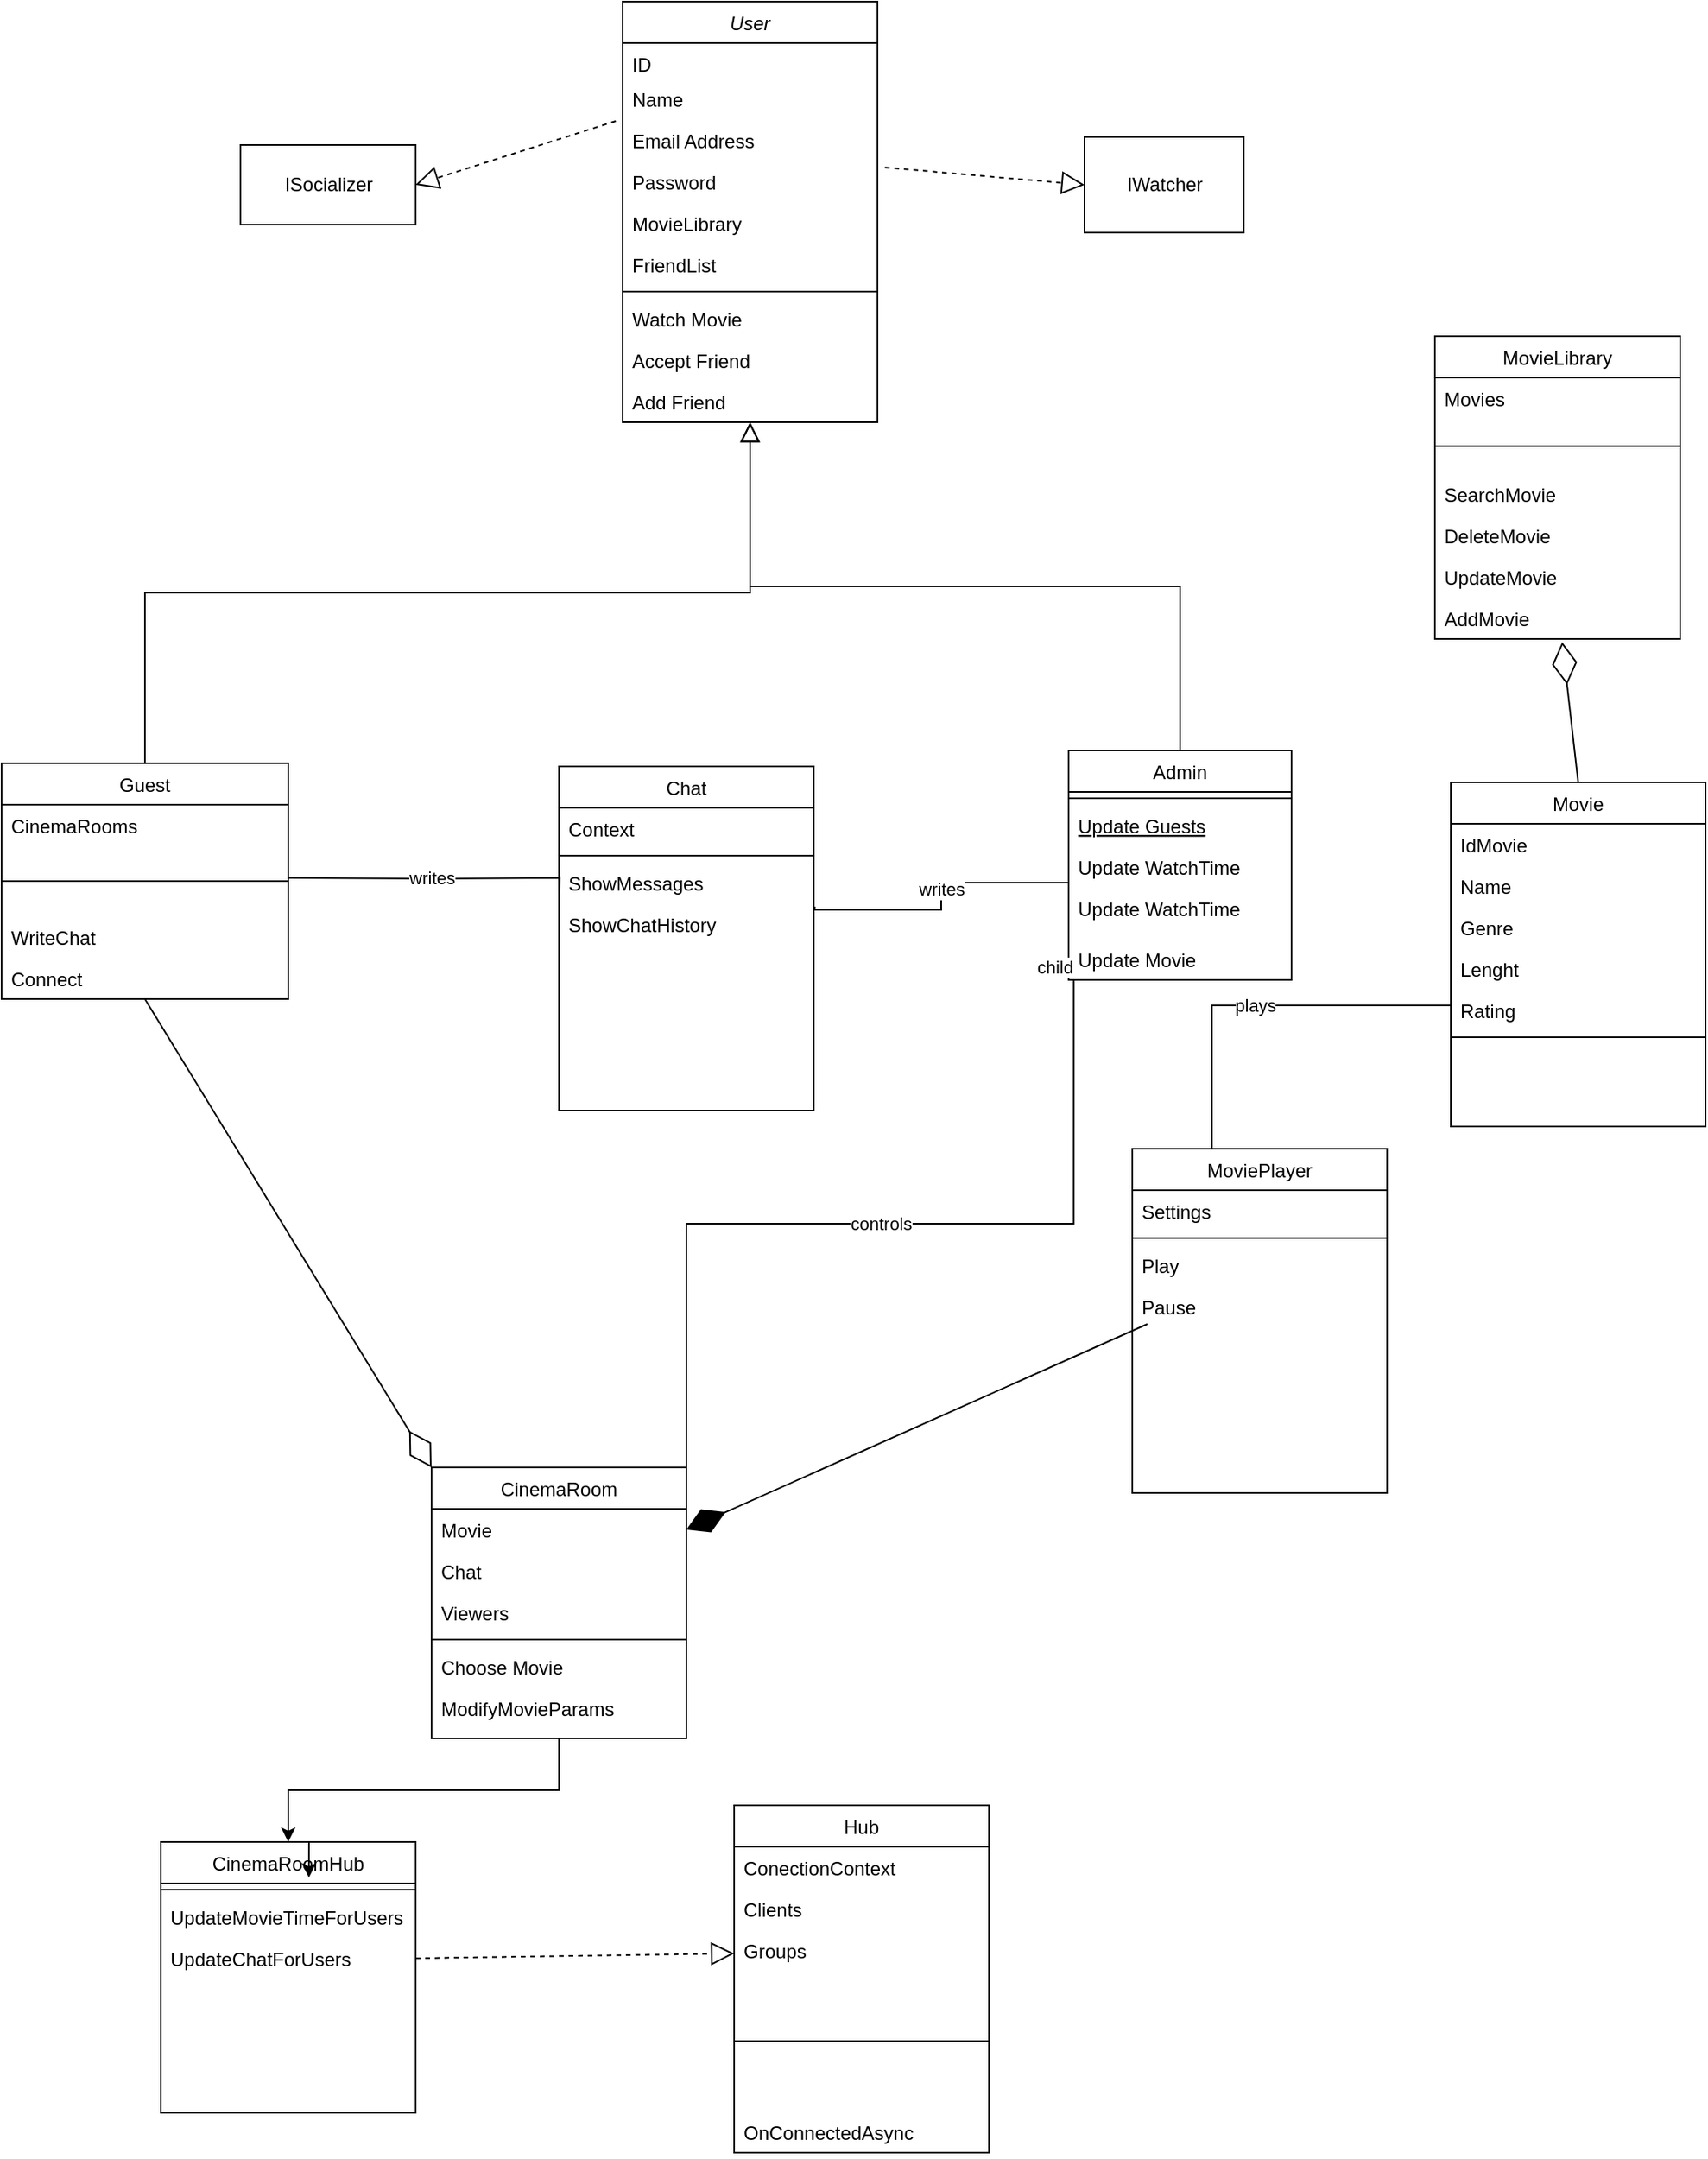 <mxfile version="20.5.1" type="github">
  <diagram id="C5RBs43oDa-KdzZeNtuy" name="Page-1">
    <mxGraphModel dx="3134" dy="2385" grid="1" gridSize="10" guides="1" tooltips="1" connect="1" arrows="1" fold="1" page="1" pageScale="1" pageWidth="827" pageHeight="1169" math="0" shadow="0">
      <root>
        <mxCell id="WIyWlLk6GJQsqaUBKTNV-0" />
        <mxCell id="WIyWlLk6GJQsqaUBKTNV-1" parent="WIyWlLk6GJQsqaUBKTNV-0" />
        <mxCell id="zkfFHV4jXpPFQw0GAbJ--0" value="User" style="swimlane;fontStyle=2;align=center;verticalAlign=top;childLayout=stackLayout;horizontal=1;startSize=26;horizontalStack=0;resizeParent=1;resizeLast=0;collapsible=1;marginBottom=0;rounded=0;shadow=0;strokeWidth=1;" parent="WIyWlLk6GJQsqaUBKTNV-1" vertex="1">
          <mxGeometry x="-90" y="-640" width="160" height="264" as="geometry">
            <mxRectangle x="190" y="70" width="160" height="26" as="alternateBounds" />
          </mxGeometry>
        </mxCell>
        <mxCell id="sZL3pVD_kmnwiLfgEBc1-9" value="ID" style="text;align=left;verticalAlign=top;spacingLeft=4;spacingRight=4;overflow=hidden;rotatable=0;points=[[0,0.5],[1,0.5]];portConstraint=eastwest;" parent="zkfFHV4jXpPFQw0GAbJ--0" vertex="1">
          <mxGeometry y="26" width="160" height="22" as="geometry" />
        </mxCell>
        <mxCell id="zkfFHV4jXpPFQw0GAbJ--1" value="Name" style="text;align=left;verticalAlign=top;spacingLeft=4;spacingRight=4;overflow=hidden;rotatable=0;points=[[0,0.5],[1,0.5]];portConstraint=eastwest;" parent="zkfFHV4jXpPFQw0GAbJ--0" vertex="1">
          <mxGeometry y="48" width="160" height="26" as="geometry" />
        </mxCell>
        <object label="Email Address" id="zkfFHV4jXpPFQw0GAbJ--3">
          <mxCell style="text;align=left;verticalAlign=top;spacingLeft=4;spacingRight=4;overflow=hidden;rotatable=0;points=[[0,0.5],[1,0.5]];portConstraint=eastwest;rounded=0;shadow=0;html=0;" parent="zkfFHV4jXpPFQw0GAbJ--0" vertex="1">
            <mxGeometry y="74" width="160" height="26" as="geometry" />
          </mxCell>
        </object>
        <mxCell id="sZL3pVD_kmnwiLfgEBc1-11" value="Password" style="text;align=left;verticalAlign=top;spacingLeft=4;spacingRight=4;overflow=hidden;rotatable=0;points=[[0,0.5],[1,0.5]];portConstraint=eastwest;" parent="zkfFHV4jXpPFQw0GAbJ--0" vertex="1">
          <mxGeometry y="100" width="160" height="26" as="geometry" />
        </mxCell>
        <mxCell id="sZL3pVD_kmnwiLfgEBc1-25" value="MovieLibrary" style="text;align=left;verticalAlign=top;spacingLeft=4;spacingRight=4;overflow=hidden;rotatable=0;points=[[0,0.5],[1,0.5]];portConstraint=eastwest;" parent="zkfFHV4jXpPFQw0GAbJ--0" vertex="1">
          <mxGeometry y="126" width="160" height="26" as="geometry" />
        </mxCell>
        <mxCell id="sZL3pVD_kmnwiLfgEBc1-36" value="FriendList" style="text;align=left;verticalAlign=top;spacingLeft=4;spacingRight=4;overflow=hidden;rotatable=0;points=[[0,0.5],[1,0.5]];portConstraint=eastwest;" parent="zkfFHV4jXpPFQw0GAbJ--0" vertex="1">
          <mxGeometry y="152" width="160" height="26" as="geometry" />
        </mxCell>
        <mxCell id="zkfFHV4jXpPFQw0GAbJ--4" value="" style="line;html=1;strokeWidth=1;align=left;verticalAlign=middle;spacingTop=-1;spacingLeft=3;spacingRight=3;rotatable=0;labelPosition=right;points=[];portConstraint=eastwest;" parent="zkfFHV4jXpPFQw0GAbJ--0" vertex="1">
          <mxGeometry y="178" width="160" height="8" as="geometry" />
        </mxCell>
        <mxCell id="sZL3pVD_kmnwiLfgEBc1-13" value="Watch Movie" style="text;align=left;verticalAlign=top;spacingLeft=4;spacingRight=4;overflow=hidden;rotatable=0;points=[[0,0.5],[1,0.5]];portConstraint=eastwest;" parent="zkfFHV4jXpPFQw0GAbJ--0" vertex="1">
          <mxGeometry y="186" width="160" height="26" as="geometry" />
        </mxCell>
        <mxCell id="HS4lK2LkLXEVMnRoiP8W-34" value="Accept Friend" style="text;align=left;verticalAlign=top;spacingLeft=4;spacingRight=4;overflow=hidden;rotatable=0;points=[[0,0.5],[1,0.5]];portConstraint=eastwest;" vertex="1" parent="zkfFHV4jXpPFQw0GAbJ--0">
          <mxGeometry y="212" width="160" height="26" as="geometry" />
        </mxCell>
        <mxCell id="sZL3pVD_kmnwiLfgEBc1-129" value="Add Friend" style="text;align=left;verticalAlign=top;spacingLeft=4;spacingRight=4;overflow=hidden;rotatable=0;points=[[0,0.5],[1,0.5]];portConstraint=eastwest;" parent="zkfFHV4jXpPFQw0GAbJ--0" vertex="1">
          <mxGeometry y="238" width="160" height="26" as="geometry" />
        </mxCell>
        <mxCell id="zkfFHV4jXpPFQw0GAbJ--6" value="Admin" style="swimlane;fontStyle=0;align=center;verticalAlign=top;childLayout=stackLayout;horizontal=1;startSize=26;horizontalStack=0;resizeParent=1;resizeLast=0;collapsible=1;marginBottom=0;rounded=0;shadow=0;strokeWidth=1;" parent="WIyWlLk6GJQsqaUBKTNV-1" vertex="1">
          <mxGeometry x="190" y="-170" width="140" height="144" as="geometry">
            <mxRectangle x="130" y="380" width="160" height="26" as="alternateBounds" />
          </mxGeometry>
        </mxCell>
        <mxCell id="zkfFHV4jXpPFQw0GAbJ--9" value="" style="line;html=1;strokeWidth=1;align=left;verticalAlign=middle;spacingTop=-1;spacingLeft=3;spacingRight=3;rotatable=0;labelPosition=right;points=[];portConstraint=eastwest;" parent="zkfFHV4jXpPFQw0GAbJ--6" vertex="1">
          <mxGeometry y="26" width="140" height="8" as="geometry" />
        </mxCell>
        <mxCell id="zkfFHV4jXpPFQw0GAbJ--10" value="Update Guests" style="text;align=left;verticalAlign=top;spacingLeft=4;spacingRight=4;overflow=hidden;rotatable=0;points=[[0,0.5],[1,0.5]];portConstraint=eastwest;fontStyle=4" parent="zkfFHV4jXpPFQw0GAbJ--6" vertex="1">
          <mxGeometry y="34" width="140" height="26" as="geometry" />
        </mxCell>
        <mxCell id="sZL3pVD_kmnwiLfgEBc1-14" value="Update WatchTime" style="text;align=left;verticalAlign=top;spacingLeft=4;spacingRight=4;overflow=hidden;rotatable=0;points=[[0,0.5],[1,0.5]];portConstraint=eastwest;" parent="zkfFHV4jXpPFQw0GAbJ--6" vertex="1">
          <mxGeometry y="60" width="140" height="26" as="geometry" />
        </mxCell>
        <mxCell id="sZL3pVD_kmnwiLfgEBc1-78" value="Update WatchTime" style="text;align=left;verticalAlign=top;spacingLeft=4;spacingRight=4;overflow=hidden;rotatable=0;points=[[0,0.5],[1,0.5]];portConstraint=eastwest;" parent="zkfFHV4jXpPFQw0GAbJ--6" vertex="1">
          <mxGeometry y="86" width="140" height="32" as="geometry" />
        </mxCell>
        <mxCell id="sZL3pVD_kmnwiLfgEBc1-17" value="Update Movie" style="text;align=left;verticalAlign=top;spacingLeft=4;spacingRight=4;overflow=hidden;rotatable=0;points=[[0,0.5],[1,0.5]];portConstraint=eastwest;" parent="zkfFHV4jXpPFQw0GAbJ--6" vertex="1">
          <mxGeometry y="118" width="140" height="26" as="geometry" />
        </mxCell>
        <mxCell id="zkfFHV4jXpPFQw0GAbJ--12" value="" style="endArrow=block;endSize=10;endFill=0;shadow=0;strokeWidth=1;rounded=0;edgeStyle=elbowEdgeStyle;elbow=vertical;" parent="WIyWlLk6GJQsqaUBKTNV-1" source="zkfFHV4jXpPFQw0GAbJ--6" target="zkfFHV4jXpPFQw0GAbJ--0" edge="1">
          <mxGeometry width="160" relative="1" as="geometry">
            <mxPoint x="200" y="203" as="sourcePoint" />
            <mxPoint x="200" y="203" as="targetPoint" />
          </mxGeometry>
        </mxCell>
        <mxCell id="zkfFHV4jXpPFQw0GAbJ--13" value="Guest" style="swimlane;fontStyle=0;align=center;verticalAlign=top;childLayout=stackLayout;horizontal=1;startSize=26;horizontalStack=0;resizeParent=1;resizeLast=0;collapsible=1;marginBottom=0;rounded=0;shadow=0;strokeWidth=1;" parent="WIyWlLk6GJQsqaUBKTNV-1" vertex="1">
          <mxGeometry x="-480" y="-162" width="180" height="148" as="geometry">
            <mxRectangle x="340" y="380" width="170" height="26" as="alternateBounds" />
          </mxGeometry>
        </mxCell>
        <mxCell id="sZL3pVD_kmnwiLfgEBc1-128" value="CinemaRooms" style="text;align=left;verticalAlign=top;spacingLeft=4;spacingRight=4;overflow=hidden;rotatable=0;points=[[0,0.5],[1,0.5]];portConstraint=eastwest;" parent="zkfFHV4jXpPFQw0GAbJ--13" vertex="1">
          <mxGeometry y="26" width="180" height="26" as="geometry" />
        </mxCell>
        <mxCell id="zkfFHV4jXpPFQw0GAbJ--15" value="" style="line;html=1;strokeWidth=1;align=left;verticalAlign=middle;spacingTop=-1;spacingLeft=3;spacingRight=3;rotatable=0;labelPosition=right;points=[];portConstraint=eastwest;" parent="zkfFHV4jXpPFQw0GAbJ--13" vertex="1">
          <mxGeometry y="52" width="180" height="44" as="geometry" />
        </mxCell>
        <mxCell id="sZL3pVD_kmnwiLfgEBc1-22" value="WriteChat" style="text;align=left;verticalAlign=top;spacingLeft=4;spacingRight=4;overflow=hidden;rotatable=0;points=[[0,0.5],[1,0.5]];portConstraint=eastwest;" parent="zkfFHV4jXpPFQw0GAbJ--13" vertex="1">
          <mxGeometry y="96" width="180" height="26" as="geometry" />
        </mxCell>
        <mxCell id="sZL3pVD_kmnwiLfgEBc1-35" value="Connect" style="text;align=left;verticalAlign=top;spacingLeft=4;spacingRight=4;overflow=hidden;rotatable=0;points=[[0,0.5],[1,0.5]];portConstraint=eastwest;" parent="zkfFHV4jXpPFQw0GAbJ--13" vertex="1">
          <mxGeometry y="122" width="180" height="26" as="geometry" />
        </mxCell>
        <mxCell id="zkfFHV4jXpPFQw0GAbJ--16" value="" style="endArrow=block;endSize=10;endFill=0;shadow=0;strokeWidth=1;rounded=0;edgeStyle=elbowEdgeStyle;elbow=vertical;" parent="WIyWlLk6GJQsqaUBKTNV-1" source="zkfFHV4jXpPFQw0GAbJ--13" target="zkfFHV4jXpPFQw0GAbJ--0" edge="1">
          <mxGeometry width="160" relative="1" as="geometry">
            <mxPoint x="210" y="373" as="sourcePoint" />
            <mxPoint x="310" y="271" as="targetPoint" />
          </mxGeometry>
        </mxCell>
        <mxCell id="HS4lK2LkLXEVMnRoiP8W-71" style="edgeStyle=orthogonalEdgeStyle;rounded=0;orthogonalLoop=1;jettySize=auto;html=1;exitX=0.5;exitY=1;exitDx=0;exitDy=0;" edge="1" parent="WIyWlLk6GJQsqaUBKTNV-1" source="sZL3pVD_kmnwiLfgEBc1-68" target="HS4lK2LkLXEVMnRoiP8W-64">
          <mxGeometry relative="1" as="geometry" />
        </mxCell>
        <mxCell id="sZL3pVD_kmnwiLfgEBc1-68" value="CinemaRoom" style="swimlane;fontStyle=0;align=center;verticalAlign=top;childLayout=stackLayout;horizontal=1;startSize=26;horizontalStack=0;resizeParent=1;resizeLast=0;collapsible=1;marginBottom=0;rounded=0;shadow=0;strokeWidth=1;" parent="WIyWlLk6GJQsqaUBKTNV-1" vertex="1">
          <mxGeometry x="-210" y="280" width="160" height="170" as="geometry">
            <mxRectangle x="550" y="140" width="160" height="26" as="alternateBounds" />
          </mxGeometry>
        </mxCell>
        <mxCell id="sZL3pVD_kmnwiLfgEBc1-69" value="Movie" style="text;align=left;verticalAlign=top;spacingLeft=4;spacingRight=4;overflow=hidden;rotatable=0;points=[[0,0.5],[1,0.5]];portConstraint=eastwest;" parent="sZL3pVD_kmnwiLfgEBc1-68" vertex="1">
          <mxGeometry y="26" width="160" height="26" as="geometry" />
        </mxCell>
        <mxCell id="sZL3pVD_kmnwiLfgEBc1-90" value="Chat" style="text;align=left;verticalAlign=top;spacingLeft=4;spacingRight=4;overflow=hidden;rotatable=0;points=[[0,0.5],[1,0.5]];portConstraint=eastwest;" parent="sZL3pVD_kmnwiLfgEBc1-68" vertex="1">
          <mxGeometry y="52" width="160" height="26" as="geometry" />
        </mxCell>
        <mxCell id="sZL3pVD_kmnwiLfgEBc1-92" value="Viewers" style="text;align=left;verticalAlign=top;spacingLeft=4;spacingRight=4;overflow=hidden;rotatable=0;points=[[0,0.5],[1,0.5]];portConstraint=eastwest;" parent="sZL3pVD_kmnwiLfgEBc1-68" vertex="1">
          <mxGeometry y="78" width="160" height="26" as="geometry" />
        </mxCell>
        <mxCell id="sZL3pVD_kmnwiLfgEBc1-74" value="" style="line;html=1;strokeWidth=1;align=left;verticalAlign=middle;spacingTop=-1;spacingLeft=3;spacingRight=3;rotatable=0;labelPosition=right;points=[];portConstraint=eastwest;" parent="sZL3pVD_kmnwiLfgEBc1-68" vertex="1">
          <mxGeometry y="104" width="160" height="8" as="geometry" />
        </mxCell>
        <mxCell id="sZL3pVD_kmnwiLfgEBc1-75" value="Choose Movie" style="text;align=left;verticalAlign=top;spacingLeft=4;spacingRight=4;overflow=hidden;rotatable=0;points=[[0,0.5],[1,0.5]];portConstraint=eastwest;" parent="sZL3pVD_kmnwiLfgEBc1-68" vertex="1">
          <mxGeometry y="112" width="160" height="26" as="geometry" />
        </mxCell>
        <mxCell id="sZL3pVD_kmnwiLfgEBc1-76" value="ModifyMovieParams" style="text;align=left;verticalAlign=top;spacingLeft=4;spacingRight=4;overflow=hidden;rotatable=0;points=[[0,0.5],[1,0.5]];portConstraint=eastwest;" parent="sZL3pVD_kmnwiLfgEBc1-68" vertex="1">
          <mxGeometry y="138" width="160" height="26" as="geometry" />
        </mxCell>
        <mxCell id="sZL3pVD_kmnwiLfgEBc1-93" value="" style="endArrow=diamondThin;endFill=0;endSize=24;html=1;rounded=0;exitX=0.5;exitY=1;exitDx=0;exitDy=0;entryX=0;entryY=0;entryDx=0;entryDy=0;" parent="WIyWlLk6GJQsqaUBKTNV-1" source="zkfFHV4jXpPFQw0GAbJ--13" target="sZL3pVD_kmnwiLfgEBc1-68" edge="1">
          <mxGeometry width="160" relative="1" as="geometry">
            <mxPoint x="-130" y="270" as="sourcePoint" />
            <mxPoint x="-360" y="190" as="targetPoint" />
          </mxGeometry>
        </mxCell>
        <mxCell id="sZL3pVD_kmnwiLfgEBc1-98" value="MovieLibrary" style="swimlane;fontStyle=0;align=center;verticalAlign=top;childLayout=stackLayout;horizontal=1;startSize=26;horizontalStack=0;resizeParent=1;resizeLast=0;collapsible=1;marginBottom=0;rounded=0;shadow=0;strokeWidth=1;" parent="WIyWlLk6GJQsqaUBKTNV-1" vertex="1">
          <mxGeometry x="420" y="-430" width="154" height="190" as="geometry">
            <mxRectangle x="550" y="140" width="160" height="26" as="alternateBounds" />
          </mxGeometry>
        </mxCell>
        <mxCell id="sZL3pVD_kmnwiLfgEBc1-126" value="Movies" style="text;align=left;verticalAlign=top;spacingLeft=4;spacingRight=4;overflow=hidden;rotatable=0;points=[[0,0.5],[1,0.5]];portConstraint=eastwest;" parent="sZL3pVD_kmnwiLfgEBc1-98" vertex="1">
          <mxGeometry y="26" width="154" height="26" as="geometry" />
        </mxCell>
        <mxCell id="sZL3pVD_kmnwiLfgEBc1-104" value="" style="line;html=1;strokeWidth=1;align=left;verticalAlign=middle;spacingTop=-1;spacingLeft=3;spacingRight=3;rotatable=0;labelPosition=right;points=[];portConstraint=eastwest;" parent="sZL3pVD_kmnwiLfgEBc1-98" vertex="1">
          <mxGeometry y="52" width="154" height="34" as="geometry" />
        </mxCell>
        <mxCell id="sZL3pVD_kmnwiLfgEBc1-105" value="SearchMovie" style="text;align=left;verticalAlign=top;spacingLeft=4;spacingRight=4;overflow=hidden;rotatable=0;points=[[0,0.5],[1,0.5]];portConstraint=eastwest;" parent="sZL3pVD_kmnwiLfgEBc1-98" vertex="1">
          <mxGeometry y="86" width="154" height="26" as="geometry" />
        </mxCell>
        <mxCell id="sZL3pVD_kmnwiLfgEBc1-106" value="DeleteMovie" style="text;align=left;verticalAlign=top;spacingLeft=4;spacingRight=4;overflow=hidden;rotatable=0;points=[[0,0.5],[1,0.5]];portConstraint=eastwest;" parent="sZL3pVD_kmnwiLfgEBc1-98" vertex="1">
          <mxGeometry y="112" width="154" height="26" as="geometry" />
        </mxCell>
        <mxCell id="sZL3pVD_kmnwiLfgEBc1-122" value="UpdateMovie&#xa;" style="text;align=left;verticalAlign=top;spacingLeft=4;spacingRight=4;overflow=hidden;rotatable=0;points=[[0,0.5],[1,0.5]];portConstraint=eastwest;" parent="sZL3pVD_kmnwiLfgEBc1-98" vertex="1">
          <mxGeometry y="138" width="154" height="26" as="geometry" />
        </mxCell>
        <mxCell id="sZL3pVD_kmnwiLfgEBc1-123" value="AddMovie" style="text;align=left;verticalAlign=top;spacingLeft=4;spacingRight=4;overflow=hidden;rotatable=0;points=[[0,0.5],[1,0.5]];portConstraint=eastwest;" parent="sZL3pVD_kmnwiLfgEBc1-98" vertex="1">
          <mxGeometry y="164" width="154" height="26" as="geometry" />
        </mxCell>
        <mxCell id="sZL3pVD_kmnwiLfgEBc1-108" value="Movie" style="swimlane;fontStyle=0;align=center;verticalAlign=top;childLayout=stackLayout;horizontal=1;startSize=26;horizontalStack=0;resizeParent=1;resizeLast=0;collapsible=1;marginBottom=0;rounded=0;shadow=0;strokeWidth=1;" parent="WIyWlLk6GJQsqaUBKTNV-1" vertex="1">
          <mxGeometry x="430" y="-150" width="160" height="216" as="geometry">
            <mxRectangle x="550" y="140" width="160" height="26" as="alternateBounds" />
          </mxGeometry>
        </mxCell>
        <mxCell id="sZL3pVD_kmnwiLfgEBc1-109" value="IdMovie" style="text;align=left;verticalAlign=top;spacingLeft=4;spacingRight=4;overflow=hidden;rotatable=0;points=[[0,0.5],[1,0.5]];portConstraint=eastwest;" parent="sZL3pVD_kmnwiLfgEBc1-108" vertex="1">
          <mxGeometry y="26" width="160" height="26" as="geometry" />
        </mxCell>
        <mxCell id="sZL3pVD_kmnwiLfgEBc1-110" value="Name" style="text;align=left;verticalAlign=top;spacingLeft=4;spacingRight=4;overflow=hidden;rotatable=0;points=[[0,0.5],[1,0.5]];portConstraint=eastwest;rounded=0;shadow=0;html=0;" parent="sZL3pVD_kmnwiLfgEBc1-108" vertex="1">
          <mxGeometry y="52" width="160" height="26" as="geometry" />
        </mxCell>
        <mxCell id="sZL3pVD_kmnwiLfgEBc1-111" value="Genre" style="text;align=left;verticalAlign=top;spacingLeft=4;spacingRight=4;overflow=hidden;rotatable=0;points=[[0,0.5],[1,0.5]];portConstraint=eastwest;rounded=0;shadow=0;html=0;" parent="sZL3pVD_kmnwiLfgEBc1-108" vertex="1">
          <mxGeometry y="78" width="160" height="26" as="geometry" />
        </mxCell>
        <mxCell id="sZL3pVD_kmnwiLfgEBc1-112" value="Lenght" style="text;align=left;verticalAlign=top;spacingLeft=4;spacingRight=4;overflow=hidden;rotatable=0;points=[[0,0.5],[1,0.5]];portConstraint=eastwest;rounded=0;shadow=0;html=0;" parent="sZL3pVD_kmnwiLfgEBc1-108" vertex="1">
          <mxGeometry y="104" width="160" height="26" as="geometry" />
        </mxCell>
        <mxCell id="sZL3pVD_kmnwiLfgEBc1-113" value="Rating" style="text;align=left;verticalAlign=top;spacingLeft=4;spacingRight=4;overflow=hidden;rotatable=0;points=[[0,0.5],[1,0.5]];portConstraint=eastwest;rounded=0;shadow=0;html=0;" parent="sZL3pVD_kmnwiLfgEBc1-108" vertex="1">
          <mxGeometry y="130" width="160" height="26" as="geometry" />
        </mxCell>
        <mxCell id="sZL3pVD_kmnwiLfgEBc1-114" value="" style="line;html=1;strokeWidth=1;align=left;verticalAlign=middle;spacingTop=-1;spacingLeft=3;spacingRight=3;rotatable=0;labelPosition=right;points=[];portConstraint=eastwest;" parent="sZL3pVD_kmnwiLfgEBc1-108" vertex="1">
          <mxGeometry y="156" width="160" height="8" as="geometry" />
        </mxCell>
        <mxCell id="sZL3pVD_kmnwiLfgEBc1-124" value="" style="endArrow=diamondThin;endFill=0;endSize=24;html=1;rounded=0;exitX=0.5;exitY=0;exitDx=0;exitDy=0;entryX=0.519;entryY=1.077;entryDx=0;entryDy=0;entryPerimeter=0;" parent="WIyWlLk6GJQsqaUBKTNV-1" source="sZL3pVD_kmnwiLfgEBc1-108" target="sZL3pVD_kmnwiLfgEBc1-123" edge="1">
          <mxGeometry width="160" relative="1" as="geometry">
            <mxPoint x="500" y="-180" as="sourcePoint" />
            <mxPoint x="660" y="-180" as="targetPoint" />
          </mxGeometry>
        </mxCell>
        <mxCell id="sZL3pVD_kmnwiLfgEBc1-130" value="" style="endArrow=block;dashed=1;endFill=0;endSize=12;html=1;rounded=0;exitX=-0.027;exitY=0.038;exitDx=0;exitDy=0;exitPerimeter=0;entryX=1;entryY=0.5;entryDx=0;entryDy=0;" parent="WIyWlLk6GJQsqaUBKTNV-1" source="zkfFHV4jXpPFQw0GAbJ--3" edge="1" target="HS4lK2LkLXEVMnRoiP8W-0">
          <mxGeometry width="160" relative="1" as="geometry">
            <mxPoint x="-280" y="-400" as="sourcePoint" />
            <mxPoint x="-120" y="-400" as="targetPoint" />
          </mxGeometry>
        </mxCell>
        <mxCell id="HS4lK2LkLXEVMnRoiP8W-0" value="ISocializer" style="html=1;" vertex="1" parent="WIyWlLk6GJQsqaUBKTNV-1">
          <mxGeometry x="-330" y="-550" width="110" height="50" as="geometry" />
        </mxCell>
        <mxCell id="HS4lK2LkLXEVMnRoiP8W-1" value="IWatcher" style="html=1;" vertex="1" parent="WIyWlLk6GJQsqaUBKTNV-1">
          <mxGeometry x="200" y="-555" width="100" height="60" as="geometry" />
        </mxCell>
        <mxCell id="HS4lK2LkLXEVMnRoiP8W-2" value="" style="endArrow=block;dashed=1;endFill=0;endSize=12;html=1;rounded=0;entryX=0;entryY=0.5;entryDx=0;entryDy=0;exitX=1.029;exitY=0.157;exitDx=0;exitDy=0;exitPerimeter=0;" edge="1" parent="WIyWlLk6GJQsqaUBKTNV-1" source="sZL3pVD_kmnwiLfgEBc1-11" target="HS4lK2LkLXEVMnRoiP8W-1">
          <mxGeometry width="160" relative="1" as="geometry">
            <mxPoint x="80" y="-510" as="sourcePoint" />
            <mxPoint x="200" y="-500" as="targetPoint" />
            <Array as="points" />
          </mxGeometry>
        </mxCell>
        <mxCell id="HS4lK2LkLXEVMnRoiP8W-3" value="MoviePlayer" style="swimlane;fontStyle=0;align=center;verticalAlign=top;childLayout=stackLayout;horizontal=1;startSize=26;horizontalStack=0;resizeParent=1;resizeLast=0;collapsible=1;marginBottom=0;rounded=0;shadow=0;strokeWidth=1;" vertex="1" parent="WIyWlLk6GJQsqaUBKTNV-1">
          <mxGeometry x="230" y="80" width="160" height="216" as="geometry">
            <mxRectangle x="550" y="140" width="160" height="26" as="alternateBounds" />
          </mxGeometry>
        </mxCell>
        <mxCell id="HS4lK2LkLXEVMnRoiP8W-8" value="Settings" style="text;align=left;verticalAlign=top;spacingLeft=4;spacingRight=4;overflow=hidden;rotatable=0;points=[[0,0.5],[1,0.5]];portConstraint=eastwest;rounded=0;shadow=0;html=0;" vertex="1" parent="HS4lK2LkLXEVMnRoiP8W-3">
          <mxGeometry y="26" width="160" height="26" as="geometry" />
        </mxCell>
        <mxCell id="HS4lK2LkLXEVMnRoiP8W-9" value="" style="line;html=1;strokeWidth=1;align=left;verticalAlign=middle;spacingTop=-1;spacingLeft=3;spacingRight=3;rotatable=0;labelPosition=right;points=[];portConstraint=eastwest;" vertex="1" parent="HS4lK2LkLXEVMnRoiP8W-3">
          <mxGeometry y="52" width="160" height="8" as="geometry" />
        </mxCell>
        <mxCell id="HS4lK2LkLXEVMnRoiP8W-10" value="Play" style="text;align=left;verticalAlign=top;spacingLeft=4;spacingRight=4;overflow=hidden;rotatable=0;points=[[0,0.5],[1,0.5]];portConstraint=eastwest;" vertex="1" parent="HS4lK2LkLXEVMnRoiP8W-3">
          <mxGeometry y="60" width="160" height="26" as="geometry" />
        </mxCell>
        <mxCell id="HS4lK2LkLXEVMnRoiP8W-11" value="Pause" style="text;align=left;verticalAlign=top;spacingLeft=4;spacingRight=4;overflow=hidden;rotatable=0;points=[[0,0.5],[1,0.5]];portConstraint=eastwest;" vertex="1" parent="HS4lK2LkLXEVMnRoiP8W-3">
          <mxGeometry y="86" width="160" height="26" as="geometry" />
        </mxCell>
        <mxCell id="HS4lK2LkLXEVMnRoiP8W-14" value="plays" style="endArrow=none;html=1;edgeStyle=orthogonalEdgeStyle;rounded=0;exitX=0.5;exitY=0;exitDx=0;exitDy=0;entryX=0;entryY=0.5;entryDx=0;entryDy=0;" edge="1" parent="WIyWlLk6GJQsqaUBKTNV-1" source="HS4lK2LkLXEVMnRoiP8W-3" target="sZL3pVD_kmnwiLfgEBc1-112">
          <mxGeometry relative="1" as="geometry">
            <mxPoint x="340" y="20" as="sourcePoint" />
            <mxPoint x="570" y="150" as="targetPoint" />
            <Array as="points">
              <mxPoint x="280" y="-10" />
              <mxPoint x="430" y="-10" />
            </Array>
          </mxGeometry>
        </mxCell>
        <mxCell id="HS4lK2LkLXEVMnRoiP8W-18" value="" style="endArrow=diamondThin;endFill=1;endSize=24;html=1;rounded=0;exitX=0.496;exitY=1.062;exitDx=0;exitDy=0;exitPerimeter=0;" edge="1" parent="WIyWlLk6GJQsqaUBKTNV-1">
          <mxGeometry width="160" relative="1" as="geometry">
            <mxPoint x="239.44" y="190.002" as="sourcePoint" />
            <mxPoint x="-50" y="319" as="targetPoint" />
            <Array as="points" />
          </mxGeometry>
        </mxCell>
        <mxCell id="HS4lK2LkLXEVMnRoiP8W-19" value="Chat" style="swimlane;fontStyle=0;align=center;verticalAlign=top;childLayout=stackLayout;horizontal=1;startSize=26;horizontalStack=0;resizeParent=1;resizeLast=0;collapsible=1;marginBottom=0;rounded=0;shadow=0;strokeWidth=1;" vertex="1" parent="WIyWlLk6GJQsqaUBKTNV-1">
          <mxGeometry x="-130" y="-160" width="160" height="216" as="geometry">
            <mxRectangle x="550" y="140" width="160" height="26" as="alternateBounds" />
          </mxGeometry>
        </mxCell>
        <mxCell id="HS4lK2LkLXEVMnRoiP8W-24" value="Context" style="text;align=left;verticalAlign=top;spacingLeft=4;spacingRight=4;overflow=hidden;rotatable=0;points=[[0,0.5],[1,0.5]];portConstraint=eastwest;rounded=0;shadow=0;html=0;" vertex="1" parent="HS4lK2LkLXEVMnRoiP8W-19">
          <mxGeometry y="26" width="160" height="26" as="geometry" />
        </mxCell>
        <mxCell id="HS4lK2LkLXEVMnRoiP8W-25" value="" style="line;html=1;strokeWidth=1;align=left;verticalAlign=middle;spacingTop=-1;spacingLeft=3;spacingRight=3;rotatable=0;labelPosition=right;points=[];portConstraint=eastwest;" vertex="1" parent="HS4lK2LkLXEVMnRoiP8W-19">
          <mxGeometry y="52" width="160" height="8" as="geometry" />
        </mxCell>
        <mxCell id="HS4lK2LkLXEVMnRoiP8W-26" value="ShowMessages" style="text;align=left;verticalAlign=top;spacingLeft=4;spacingRight=4;overflow=hidden;rotatable=0;points=[[0,0.5],[1,0.5]];portConstraint=eastwest;" vertex="1" parent="HS4lK2LkLXEVMnRoiP8W-19">
          <mxGeometry y="60" width="160" height="26" as="geometry" />
        </mxCell>
        <mxCell id="HS4lK2LkLXEVMnRoiP8W-90" value="ShowChatHistory" style="text;align=left;verticalAlign=top;spacingLeft=4;spacingRight=4;overflow=hidden;rotatable=0;points=[[0,0.5],[1,0.5]];portConstraint=eastwest;" vertex="1" parent="HS4lK2LkLXEVMnRoiP8W-19">
          <mxGeometry y="86" width="160" height="26" as="geometry" />
        </mxCell>
        <mxCell id="HS4lK2LkLXEVMnRoiP8W-45" value="writes" style="endArrow=none;html=1;edgeStyle=orthogonalEdgeStyle;rounded=0;" edge="1" parent="WIyWlLk6GJQsqaUBKTNV-1">
          <mxGeometry relative="1" as="geometry">
            <mxPoint x="-300" y="-90" as="sourcePoint" />
            <mxPoint x="-130" y="-80" as="targetPoint" />
          </mxGeometry>
        </mxCell>
        <mxCell id="HS4lK2LkLXEVMnRoiP8W-54" value="writes" style="endArrow=none;html=1;edgeStyle=orthogonalEdgeStyle;rounded=0;exitX=1.004;exitY=0.078;exitDx=0;exitDy=0;exitPerimeter=0;entryX=0;entryY=0.5;entryDx=0;entryDy=0;" edge="1" parent="WIyWlLk6GJQsqaUBKTNV-1" target="sZL3pVD_kmnwiLfgEBc1-14">
          <mxGeometry relative="1" as="geometry">
            <mxPoint x="30.64" y="-71.972" as="sourcePoint" />
            <mxPoint x="110" y="10" as="targetPoint" />
            <Array as="points">
              <mxPoint x="31" y="-70" />
              <mxPoint x="110" y="-70" />
              <mxPoint x="110" y="-87" />
            </Array>
          </mxGeometry>
        </mxCell>
        <mxCell id="HS4lK2LkLXEVMnRoiP8W-58" value="controls" style="endArrow=none;html=1;edgeStyle=orthogonalEdgeStyle;rounded=0;entryX=0.023;entryY=1.021;entryDx=0;entryDy=0;entryPerimeter=0;exitX=1;exitY=0;exitDx=0;exitDy=0;" edge="1" parent="WIyWlLk6GJQsqaUBKTNV-1" source="sZL3pVD_kmnwiLfgEBc1-68" target="sZL3pVD_kmnwiLfgEBc1-17">
          <mxGeometry relative="1" as="geometry">
            <mxPoint x="20" y="150" as="sourcePoint" />
            <mxPoint x="180" y="150" as="targetPoint" />
          </mxGeometry>
        </mxCell>
        <mxCell id="HS4lK2LkLXEVMnRoiP8W-60" value="child" style="edgeLabel;resizable=0;html=1;align=right;verticalAlign=bottom;" connectable="0" vertex="1" parent="HS4lK2LkLXEVMnRoiP8W-58">
          <mxGeometry x="1" relative="1" as="geometry" />
        </mxCell>
        <mxCell id="HS4lK2LkLXEVMnRoiP8W-64" value="CinemaRoomHub" style="swimlane;fontStyle=0;align=center;verticalAlign=top;childLayout=stackLayout;horizontal=1;startSize=26;horizontalStack=0;resizeParent=1;resizeLast=0;collapsible=1;marginBottom=0;rounded=0;shadow=0;strokeWidth=1;" vertex="1" parent="WIyWlLk6GJQsqaUBKTNV-1">
          <mxGeometry x="-380" y="515" width="160" height="170" as="geometry">
            <mxRectangle x="550" y="140" width="160" height="26" as="alternateBounds" />
          </mxGeometry>
        </mxCell>
        <mxCell id="HS4lK2LkLXEVMnRoiP8W-68" value="" style="line;html=1;strokeWidth=1;align=left;verticalAlign=middle;spacingTop=-1;spacingLeft=3;spacingRight=3;rotatable=0;labelPosition=right;points=[];portConstraint=eastwest;" vertex="1" parent="HS4lK2LkLXEVMnRoiP8W-64">
          <mxGeometry y="26" width="160" height="8" as="geometry" />
        </mxCell>
        <mxCell id="HS4lK2LkLXEVMnRoiP8W-69" value="UpdateMovieTimeForUsers" style="text;align=left;verticalAlign=top;spacingLeft=4;spacingRight=4;overflow=hidden;rotatable=0;points=[[0,0.5],[1,0.5]];portConstraint=eastwest;" vertex="1" parent="HS4lK2LkLXEVMnRoiP8W-64">
          <mxGeometry y="34" width="160" height="26" as="geometry" />
        </mxCell>
        <mxCell id="HS4lK2LkLXEVMnRoiP8W-70" value="UpdateChatForUsers" style="text;align=left;verticalAlign=top;spacingLeft=4;spacingRight=4;overflow=hidden;rotatable=0;points=[[0,0.5],[1,0.5]];portConstraint=eastwest;" vertex="1" parent="HS4lK2LkLXEVMnRoiP8W-64">
          <mxGeometry y="60" width="160" height="26" as="geometry" />
        </mxCell>
        <mxCell id="HS4lK2LkLXEVMnRoiP8W-72" style="edgeStyle=orthogonalEdgeStyle;rounded=0;orthogonalLoop=1;jettySize=auto;html=1;exitX=0.5;exitY=0;exitDx=0;exitDy=0;entryX=0.581;entryY=-0.141;entryDx=0;entryDy=0;entryPerimeter=0;" edge="1" parent="HS4lK2LkLXEVMnRoiP8W-64" source="HS4lK2LkLXEVMnRoiP8W-64">
          <mxGeometry relative="1" as="geometry">
            <mxPoint x="92.96" y="22.334" as="targetPoint" />
          </mxGeometry>
        </mxCell>
        <mxCell id="HS4lK2LkLXEVMnRoiP8W-73" value="" style="endArrow=block;dashed=1;endFill=0;endSize=12;html=1;rounded=0;exitX=1;exitY=0.5;exitDx=0;exitDy=0;" edge="1" parent="WIyWlLk6GJQsqaUBKTNV-1" source="HS4lK2LkLXEVMnRoiP8W-70">
          <mxGeometry width="160" relative="1" as="geometry">
            <mxPoint x="-180" y="585" as="sourcePoint" />
            <mxPoint x="-20" y="585" as="targetPoint" />
          </mxGeometry>
        </mxCell>
        <mxCell id="HS4lK2LkLXEVMnRoiP8W-74" value="Hub" style="swimlane;fontStyle=0;align=center;verticalAlign=top;childLayout=stackLayout;horizontal=1;startSize=26;horizontalStack=0;resizeParent=1;resizeLast=0;collapsible=1;marginBottom=0;rounded=0;shadow=0;strokeWidth=1;" vertex="1" parent="WIyWlLk6GJQsqaUBKTNV-1">
          <mxGeometry x="-20" y="492" width="160" height="218" as="geometry">
            <mxRectangle x="550" y="140" width="160" height="26" as="alternateBounds" />
          </mxGeometry>
        </mxCell>
        <mxCell id="HS4lK2LkLXEVMnRoiP8W-86" value="ConectionContext" style="text;align=left;verticalAlign=top;spacingLeft=4;spacingRight=4;overflow=hidden;rotatable=0;points=[[0,0.5],[1,0.5]];portConstraint=eastwest;" vertex="1" parent="HS4lK2LkLXEVMnRoiP8W-74">
          <mxGeometry y="26" width="160" height="26" as="geometry" />
        </mxCell>
        <mxCell id="HS4lK2LkLXEVMnRoiP8W-87" value="Clients" style="text;align=left;verticalAlign=top;spacingLeft=4;spacingRight=4;overflow=hidden;rotatable=0;points=[[0,0.5],[1,0.5]];portConstraint=eastwest;" vertex="1" parent="HS4lK2LkLXEVMnRoiP8W-74">
          <mxGeometry y="52" width="160" height="26" as="geometry" />
        </mxCell>
        <mxCell id="HS4lK2LkLXEVMnRoiP8W-88" value="Groups" style="text;align=left;verticalAlign=top;spacingLeft=4;spacingRight=4;overflow=hidden;rotatable=0;points=[[0,0.5],[1,0.5]];portConstraint=eastwest;" vertex="1" parent="HS4lK2LkLXEVMnRoiP8W-74">
          <mxGeometry y="78" width="160" height="26" as="geometry" />
        </mxCell>
        <mxCell id="HS4lK2LkLXEVMnRoiP8W-80" value="" style="line;html=1;strokeWidth=1;align=left;verticalAlign=middle;spacingTop=-1;spacingLeft=3;spacingRight=3;rotatable=0;labelPosition=right;points=[];portConstraint=eastwest;" vertex="1" parent="HS4lK2LkLXEVMnRoiP8W-74">
          <mxGeometry y="104" width="160" height="88" as="geometry" />
        </mxCell>
        <mxCell id="HS4lK2LkLXEVMnRoiP8W-89" value="OnConnectedAsync" style="text;align=left;verticalAlign=top;spacingLeft=4;spacingRight=4;overflow=hidden;rotatable=0;points=[[0,0.5],[1,0.5]];portConstraint=eastwest;" vertex="1" parent="HS4lK2LkLXEVMnRoiP8W-74">
          <mxGeometry y="192" width="160" height="26" as="geometry" />
        </mxCell>
      </root>
    </mxGraphModel>
  </diagram>
</mxfile>
